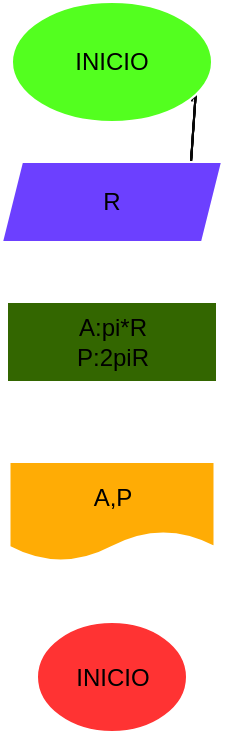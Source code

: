 <mxfile>
    <diagram id="UoQus4MtnrMk3R2bE39o" name="Página-1">
        <mxGraphModel dx="293" dy="405" grid="1" gridSize="10" guides="1" tooltips="1" connect="1" arrows="1" fold="1" page="1" pageScale="1" pageWidth="827" pageHeight="1169" math="0" shadow="0">
            <root>
                <mxCell id="0"/>
                <mxCell id="1" parent="0"/>
                <mxCell id="35" value="" style="group" vertex="1" connectable="0" parent="1">
                    <mxGeometry x="455" y="50" width="110" height="365" as="geometry"/>
                </mxCell>
                <mxCell id="4" value="" style="edgeStyle=none;html=1;strokeColor=#080808;fillColor=#FF3333;" edge="1" parent="35">
                    <mxGeometry relative="1" as="geometry">
                        <mxPoint x="95" y="20" as="sourcePoint"/>
                        <mxPoint x="95" y="50" as="targetPoint"/>
                    </mxGeometry>
                </mxCell>
                <mxCell id="6" value="" style="edgeStyle=none;html=1;strokeColor=#080808;fillColor=#FF3333;" edge="1" parent="35">
                    <mxGeometry relative="1" as="geometry">
                        <mxPoint x="93.667" y="90" as="sourcePoint"/>
                        <mxPoint x="91.667" y="120" as="targetPoint"/>
                    </mxGeometry>
                </mxCell>
                <mxCell id="11" value="" style="edgeStyle=none;html=1;strokeColor=#080808;fillColor=#FF3333;" edge="1" parent="35">
                    <mxGeometry relative="1" as="geometry">
                        <mxPoint x="93.667" y="90" as="sourcePoint"/>
                        <mxPoint x="91.667" y="120" as="targetPoint"/>
                    </mxGeometry>
                </mxCell>
                <mxCell id="15" value="" style="edgeStyle=none;html=1;strokeColor=#080808;fillColor=#FF3333;" edge="1" parent="35">
                    <mxGeometry relative="1" as="geometry">
                        <mxPoint x="93.667" y="90" as="sourcePoint"/>
                        <mxPoint x="91.667" y="120" as="targetPoint"/>
                    </mxGeometry>
                </mxCell>
                <mxCell id="18" value="" style="edgeStyle=none;html=1;strokeColor=#080808;fillColor=#FF3333;" edge="1" parent="35">
                    <mxGeometry relative="1" as="geometry">
                        <mxPoint x="93.667" y="90" as="sourcePoint"/>
                        <mxPoint x="91.667" y="120" as="targetPoint"/>
                    </mxGeometry>
                </mxCell>
                <mxCell id="22" value="" style="edgeStyle=none;html=1;strokeColor=#080808;fillColor=#FF3333;" edge="1" parent="35">
                    <mxGeometry relative="1" as="geometry">
                        <mxPoint x="96.429" y="50" as="sourcePoint"/>
                        <mxPoint x="98.572" y="19.99" as="targetPoint"/>
                    </mxGeometry>
                </mxCell>
                <mxCell id="23" value="" style="edgeStyle=none;html=1;strokeColor=#080808;fillColor=#FF3333;" edge="1" parent="35">
                    <mxGeometry relative="1" as="geometry">
                        <mxPoint x="93.667" y="90" as="sourcePoint"/>
                        <mxPoint x="91.667" y="120" as="targetPoint"/>
                    </mxGeometry>
                </mxCell>
                <mxCell id="14" value="" style="edgeStyle=none;html=1;strokeColor=#080808;fillColor=#FF3333;" edge="1" parent="35">
                    <mxGeometry relative="1" as="geometry">
                        <mxPoint x="91.724" y="120" as="sourcePoint"/>
                        <mxPoint x="98.621" y="19.991" as="targetPoint"/>
                    </mxGeometry>
                </mxCell>
                <mxCell id="13" value="" style="edgeStyle=none;html=1;strokeColor=#080808;fillColor=#FF3333;" edge="1" parent="35">
                    <mxGeometry relative="1" as="geometry">
                        <mxPoint x="98.667" y="19.991" as="sourcePoint"/>
                        <mxPoint x="91.733" y="120" as="targetPoint"/>
                    </mxGeometry>
                </mxCell>
                <mxCell id="17" value="" style="edgeStyle=none;html=1;strokeColor=#080808;fillColor=#FF3333;" edge="1" parent="35">
                    <mxGeometry relative="1" as="geometry">
                        <mxPoint x="98.667" y="19.991" as="sourcePoint"/>
                        <mxPoint x="91.733" y="120" as="targetPoint"/>
                    </mxGeometry>
                </mxCell>
                <mxCell id="25" value="INICIO" style="ellipse;whiteSpace=wrap;html=1;strokeColor=#FFFFFF;fillColor=#53FF1F;" vertex="1" parent="35">
                    <mxGeometry x="5" width="100" height="60" as="geometry"/>
                </mxCell>
                <mxCell id="26" value="R" style="shape=parallelogram;perimeter=parallelogramPerimeter;whiteSpace=wrap;html=1;fixedSize=1;fillColor=#6C40FF;strokeColor=#FFFFFF;size=10;" vertex="1" parent="35">
                    <mxGeometry y="80" width="110" height="40" as="geometry"/>
                </mxCell>
                <mxCell id="27" value="" style="edgeStyle=none;html=1;strokeColor=#FFFFFF;fillColor=#FF3333;" edge="1" parent="35" source="25" target="26">
                    <mxGeometry relative="1" as="geometry"/>
                </mxCell>
                <mxCell id="28" value="A:pi*R&lt;br&gt;P:2piR" style="whiteSpace=wrap;html=1;fillColor=#336600;strokeColor=#FFFFFF;" vertex="1" parent="35">
                    <mxGeometry x="2.5" y="150" width="105" height="40" as="geometry"/>
                </mxCell>
                <mxCell id="29" value="" style="edgeStyle=none;html=1;strokeColor=#FFFFFF;fillColor=#FF3333;" edge="1" parent="35" source="26" target="28">
                    <mxGeometry relative="1" as="geometry"/>
                </mxCell>
                <mxCell id="30" value="A,P" style="shape=document;whiteSpace=wrap;html=1;boundedLbl=1;fillColor=#FFAC05;strokeColor=#FFFFFF;" vertex="1" parent="35">
                    <mxGeometry x="3.75" y="230" width="102.5" height="50" as="geometry"/>
                </mxCell>
                <mxCell id="31" value="" style="edgeStyle=none;html=1;strokeColor=#FFFFFF;fillColor=#FF3333;" edge="1" parent="35" source="28" target="30">
                    <mxGeometry relative="1" as="geometry"/>
                </mxCell>
                <mxCell id="32" value="INICIO" style="ellipse;whiteSpace=wrap;html=1;fillColor=#FF3333;strokeColor=#FFFFFF;" vertex="1" parent="35">
                    <mxGeometry x="17.5" y="310" width="75" height="55" as="geometry"/>
                </mxCell>
                <mxCell id="33" value="" style="edgeStyle=none;html=1;strokeColor=#FFFFFF;fillColor=#FF3333;" edge="1" parent="35" source="30" target="32">
                    <mxGeometry relative="1" as="geometry"/>
                </mxCell>
                <mxCell id="36" value="" style="group" vertex="1" connectable="0" parent="1">
                    <mxGeometry x="455" y="50" width="110" height="365" as="geometry"/>
                </mxCell>
                <mxCell id="37" value="" style="edgeStyle=none;html=1;strokeColor=#080808;fillColor=#FF3333;" edge="1" parent="36">
                    <mxGeometry relative="1" as="geometry">
                        <mxPoint x="95" y="20" as="sourcePoint"/>
                        <mxPoint x="95" y="50" as="targetPoint"/>
                    </mxGeometry>
                </mxCell>
                <mxCell id="38" value="" style="edgeStyle=none;html=1;strokeColor=#080808;fillColor=#FF3333;" edge="1" parent="36">
                    <mxGeometry relative="1" as="geometry">
                        <mxPoint x="93.667" y="90" as="sourcePoint"/>
                        <mxPoint x="91.667" y="120" as="targetPoint"/>
                    </mxGeometry>
                </mxCell>
                <mxCell id="39" value="" style="edgeStyle=none;html=1;strokeColor=#080808;fillColor=#FF3333;" edge="1" parent="36">
                    <mxGeometry relative="1" as="geometry">
                        <mxPoint x="93.667" y="90" as="sourcePoint"/>
                        <mxPoint x="91.667" y="120" as="targetPoint"/>
                    </mxGeometry>
                </mxCell>
                <mxCell id="40" value="" style="edgeStyle=none;html=1;strokeColor=#080808;fillColor=#FF3333;" edge="1" parent="36">
                    <mxGeometry relative="1" as="geometry">
                        <mxPoint x="93.667" y="90" as="sourcePoint"/>
                        <mxPoint x="91.667" y="120" as="targetPoint"/>
                    </mxGeometry>
                </mxCell>
                <mxCell id="41" value="" style="edgeStyle=none;html=1;strokeColor=#080808;fillColor=#FF3333;" edge="1" parent="36">
                    <mxGeometry relative="1" as="geometry">
                        <mxPoint x="93.667" y="90" as="sourcePoint"/>
                        <mxPoint x="91.667" y="120" as="targetPoint"/>
                    </mxGeometry>
                </mxCell>
                <mxCell id="42" value="" style="edgeStyle=none;html=1;strokeColor=#080808;fillColor=#FF3333;" edge="1" parent="36">
                    <mxGeometry relative="1" as="geometry">
                        <mxPoint x="96.429" y="50" as="sourcePoint"/>
                        <mxPoint x="98.572" y="19.99" as="targetPoint"/>
                    </mxGeometry>
                </mxCell>
                <mxCell id="43" value="" style="edgeStyle=none;html=1;strokeColor=#080808;fillColor=#FF3333;" edge="1" parent="36">
                    <mxGeometry relative="1" as="geometry">
                        <mxPoint x="93.667" y="90" as="sourcePoint"/>
                        <mxPoint x="91.667" y="120" as="targetPoint"/>
                    </mxGeometry>
                </mxCell>
                <mxCell id="44" value="" style="edgeStyle=none;html=1;strokeColor=#080808;fillColor=#FF3333;" edge="1" parent="36">
                    <mxGeometry relative="1" as="geometry">
                        <mxPoint x="91.724" y="120" as="sourcePoint"/>
                        <mxPoint x="98.621" y="19.991" as="targetPoint"/>
                    </mxGeometry>
                </mxCell>
                <mxCell id="45" value="" style="edgeStyle=none;html=1;strokeColor=#080808;fillColor=#FF3333;" edge="1" parent="36">
                    <mxGeometry relative="1" as="geometry">
                        <mxPoint x="98.667" y="19.991" as="sourcePoint"/>
                        <mxPoint x="91.733" y="120" as="targetPoint"/>
                    </mxGeometry>
                </mxCell>
                <mxCell id="46" value="" style="edgeStyle=none;html=1;strokeColor=#080808;fillColor=#FF3333;" edge="1" parent="36">
                    <mxGeometry relative="1" as="geometry">
                        <mxPoint x="98.667" y="19.991" as="sourcePoint"/>
                        <mxPoint x="91.733" y="120" as="targetPoint"/>
                    </mxGeometry>
                </mxCell>
                <mxCell id="47" value="INICIO" style="ellipse;whiteSpace=wrap;html=1;strokeColor=#FFFFFF;fillColor=#53FF1F;" vertex="1" parent="36">
                    <mxGeometry x="5" width="100" height="60" as="geometry"/>
                </mxCell>
                <mxCell id="48" value="R" style="shape=parallelogram;perimeter=parallelogramPerimeter;whiteSpace=wrap;html=1;fixedSize=1;fillColor=#6C40FF;strokeColor=#FFFFFF;size=10;" vertex="1" parent="36">
                    <mxGeometry y="80" width="110" height="40" as="geometry"/>
                </mxCell>
                <mxCell id="49" value="" style="edgeStyle=none;html=1;strokeColor=#FFFFFF;fillColor=#FF3333;" edge="1" parent="36" source="47" target="48">
                    <mxGeometry relative="1" as="geometry"/>
                </mxCell>
                <mxCell id="50" value="A:pi*R&lt;br&gt;P:2piR" style="whiteSpace=wrap;html=1;fillColor=#336600;strokeColor=#FFFFFF;" vertex="1" parent="36">
                    <mxGeometry x="2.5" y="150" width="105" height="40" as="geometry"/>
                </mxCell>
                <mxCell id="51" value="" style="edgeStyle=none;html=1;strokeColor=#FFFFFF;fillColor=#FF3333;" edge="1" parent="36" source="48" target="50">
                    <mxGeometry relative="1" as="geometry"/>
                </mxCell>
                <mxCell id="52" value="A,P" style="shape=document;whiteSpace=wrap;html=1;boundedLbl=1;fillColor=#FFAC05;strokeColor=#FFFFFF;" vertex="1" parent="36">
                    <mxGeometry x="3.75" y="230" width="102.5" height="50" as="geometry"/>
                </mxCell>
                <mxCell id="53" value="" style="edgeStyle=none;html=1;strokeColor=#FFFFFF;fillColor=#FF3333;" edge="1" parent="36" source="50" target="52">
                    <mxGeometry relative="1" as="geometry"/>
                </mxCell>
                <mxCell id="54" value="INICIO" style="ellipse;whiteSpace=wrap;html=1;fillColor=#FF3333;strokeColor=#FFFFFF;" vertex="1" parent="36">
                    <mxGeometry x="17.5" y="310" width="75" height="55" as="geometry"/>
                </mxCell>
                <mxCell id="55" value="" style="edgeStyle=none;html=1;strokeColor=#FFFFFF;fillColor=#FF3333;" edge="1" parent="36" source="52" target="54">
                    <mxGeometry relative="1" as="geometry"/>
                </mxCell>
            </root>
        </mxGraphModel>
    </diagram>
</mxfile>